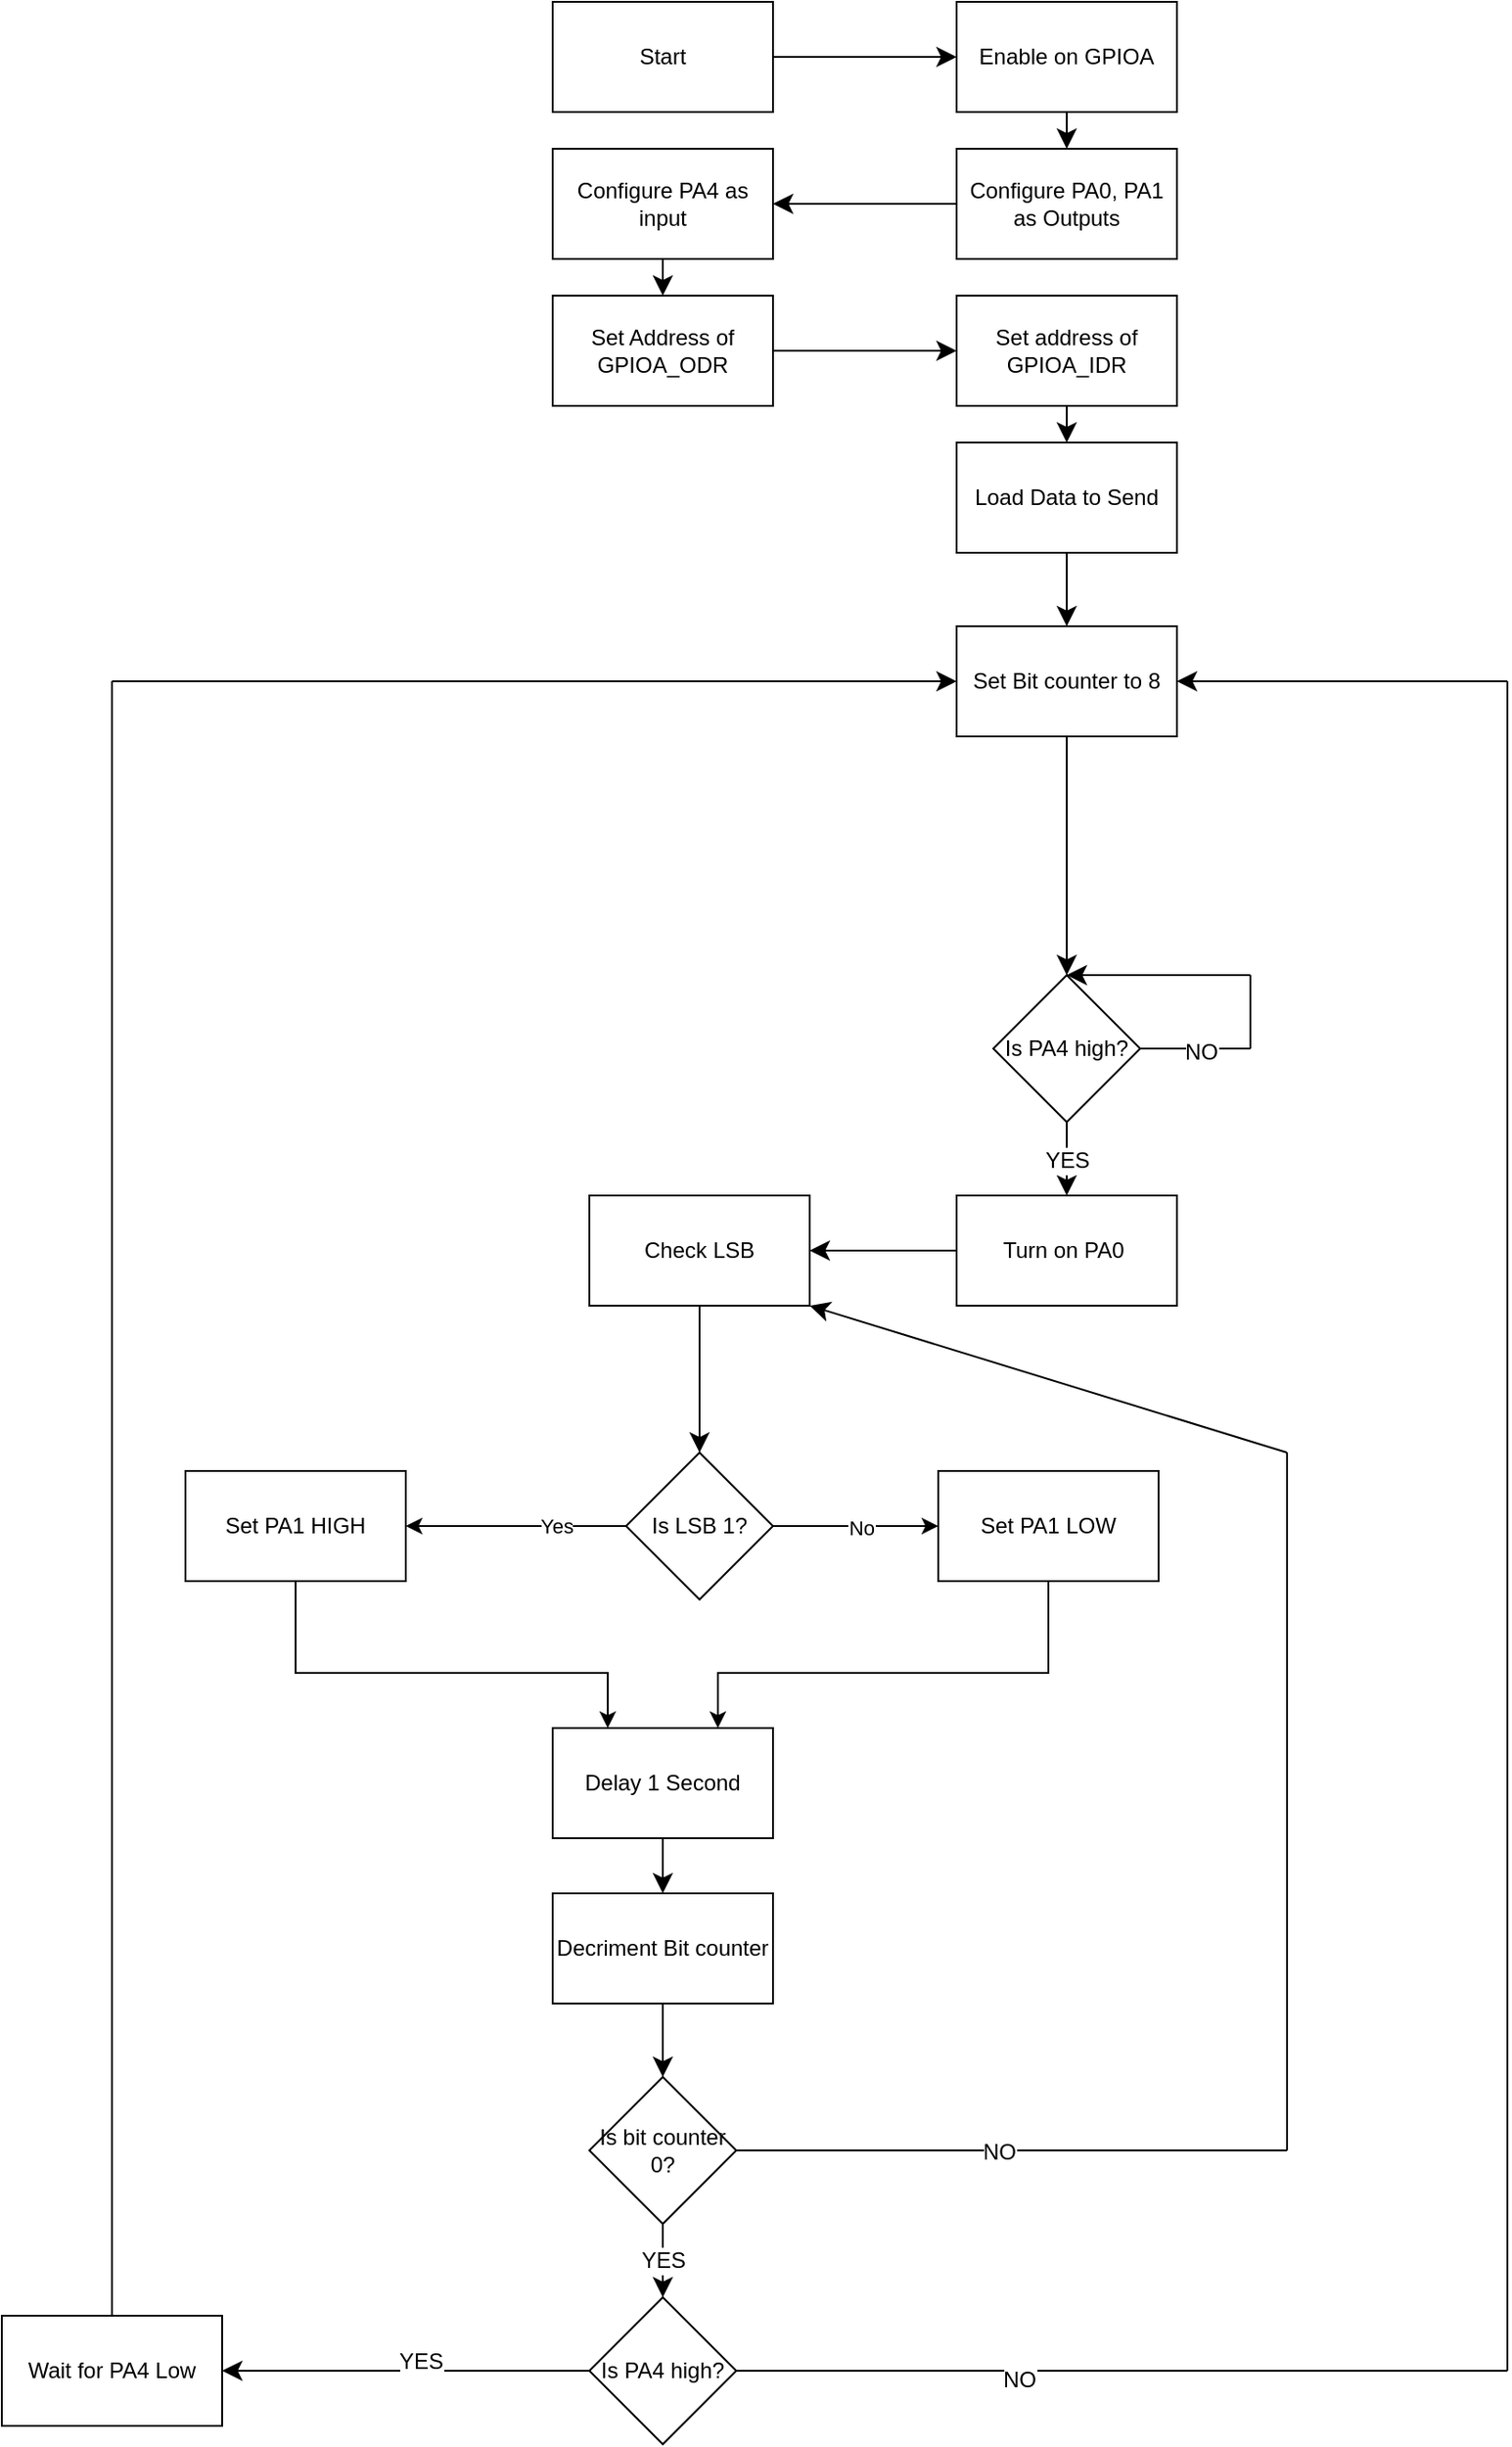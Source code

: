 <mxfile version="28.0.7">
  <diagram name="Page-1" id="XIZshbfn7NMJk_1GvI07">
    <mxGraphModel dx="2587" dy="2285" grid="1" gridSize="10" guides="1" tooltips="1" connect="1" arrows="1" fold="1" page="1" pageScale="1" pageWidth="850" pageHeight="1100" math="0" shadow="0">
      <root>
        <mxCell id="0" />
        <mxCell id="1" parent="0" />
        <mxCell id="QBpZ6xTL5SgzaReXafCs-58" style="edgeStyle=none;curved=1;rounded=0;orthogonalLoop=1;jettySize=auto;html=1;exitX=0.5;exitY=1;exitDx=0;exitDy=0;entryX=0.5;entryY=0;entryDx=0;entryDy=0;fontSize=12;startSize=8;endSize=8;" edge="1" parent="1" source="JjKQ8CQkzTSP6PZhoDlF-1" target="QBpZ6xTL5SgzaReXafCs-57">
          <mxGeometry relative="1" as="geometry" />
        </mxCell>
        <mxCell id="JjKQ8CQkzTSP6PZhoDlF-1" value="Load Data to Send" style="rounded=0;whiteSpace=wrap;html=1;" parent="1" vertex="1">
          <mxGeometry x="-100" y="230" width="120" height="60" as="geometry" />
        </mxCell>
        <mxCell id="QBpZ6xTL5SgzaReXafCs-24" style="edgeStyle=none;curved=1;rounded=0;orthogonalLoop=1;jettySize=auto;html=1;entryX=0.5;entryY=0;entryDx=0;entryDy=0;fontSize=12;startSize=8;endSize=8;" edge="1" parent="1" source="JjKQ8CQkzTSP6PZhoDlF-5" target="JjKQ8CQkzTSP6PZhoDlF-6">
          <mxGeometry relative="1" as="geometry" />
        </mxCell>
        <mxCell id="JjKQ8CQkzTSP6PZhoDlF-5" value="Enable on GPIOA" style="whiteSpace=wrap;html=1;" parent="1" vertex="1">
          <mxGeometry x="-100" y="-10" width="120" height="60" as="geometry" />
        </mxCell>
        <mxCell id="QBpZ6xTL5SgzaReXafCs-23" style="edgeStyle=none;curved=1;rounded=0;orthogonalLoop=1;jettySize=auto;html=1;entryX=1;entryY=0.5;entryDx=0;entryDy=0;fontSize=12;startSize=8;endSize=8;" edge="1" parent="1" source="JjKQ8CQkzTSP6PZhoDlF-6" target="QBpZ6xTL5SgzaReXafCs-1">
          <mxGeometry relative="1" as="geometry" />
        </mxCell>
        <mxCell id="JjKQ8CQkzTSP6PZhoDlF-6" value="Configure PA0, PA1 as Outputs" style="whiteSpace=wrap;html=1;" parent="1" vertex="1">
          <mxGeometry x="-100" y="70" width="120" height="60" as="geometry" />
        </mxCell>
        <mxCell id="QBpZ6xTL5SgzaReXafCs-21" style="edgeStyle=none;curved=1;rounded=0;orthogonalLoop=1;jettySize=auto;html=1;entryX=0;entryY=0.5;entryDx=0;entryDy=0;fontSize=12;startSize=8;endSize=8;" edge="1" parent="1" source="JjKQ8CQkzTSP6PZhoDlF-7" target="QBpZ6xTL5SgzaReXafCs-2">
          <mxGeometry relative="1" as="geometry" />
        </mxCell>
        <mxCell id="JjKQ8CQkzTSP6PZhoDlF-7" value="Set Address of GPIOA_ODR" style="whiteSpace=wrap;html=1;" parent="1" vertex="1">
          <mxGeometry x="-320" y="150" width="120" height="60" as="geometry" />
        </mxCell>
        <mxCell id="QBpZ6xTL5SgzaReXafCs-38" style="edgeStyle=none;curved=1;rounded=0;orthogonalLoop=1;jettySize=auto;html=1;entryX=1;entryY=0.5;entryDx=0;entryDy=0;fontSize=12;startSize=8;endSize=8;" edge="1" parent="1" source="JjKQ8CQkzTSP6PZhoDlF-8" target="JjKQ8CQkzTSP6PZhoDlF-9">
          <mxGeometry relative="1" as="geometry" />
        </mxCell>
        <mxCell id="JjKQ8CQkzTSP6PZhoDlF-8" value="Turn on PA0&amp;nbsp;" style="whiteSpace=wrap;html=1;" parent="1" vertex="1">
          <mxGeometry x="-100" y="640" width="120" height="60" as="geometry" />
        </mxCell>
        <mxCell id="QBpZ6xTL5SgzaReXafCs-39" style="edgeStyle=none;curved=1;rounded=0;orthogonalLoop=1;jettySize=auto;html=1;fontSize=12;startSize=8;endSize=8;" edge="1" parent="1" source="JjKQ8CQkzTSP6PZhoDlF-9" target="JjKQ8CQkzTSP6PZhoDlF-11">
          <mxGeometry relative="1" as="geometry" />
        </mxCell>
        <mxCell id="JjKQ8CQkzTSP6PZhoDlF-9" value="Check LSB" style="whiteSpace=wrap;html=1;" parent="1" vertex="1">
          <mxGeometry x="-300" y="640" width="120" height="60" as="geometry" />
        </mxCell>
        <mxCell id="JjKQ8CQkzTSP6PZhoDlF-12" style="edgeStyle=orthogonalEdgeStyle;rounded=0;orthogonalLoop=1;jettySize=auto;html=1;entryX=1;entryY=0.5;entryDx=0;entryDy=0;" parent="1" source="JjKQ8CQkzTSP6PZhoDlF-11" target="JjKQ8CQkzTSP6PZhoDlF-13" edge="1">
          <mxGeometry relative="1" as="geometry">
            <mxPoint x="-190" y="1090" as="targetPoint" />
          </mxGeometry>
        </mxCell>
        <mxCell id="JjKQ8CQkzTSP6PZhoDlF-14" value="Yes" style="edgeLabel;html=1;align=center;verticalAlign=middle;resizable=0;points=[];" parent="JjKQ8CQkzTSP6PZhoDlF-12" vertex="1" connectable="0">
          <mxGeometry x="-0.365" relative="1" as="geometry">
            <mxPoint as="offset" />
          </mxGeometry>
        </mxCell>
        <mxCell id="JjKQ8CQkzTSP6PZhoDlF-15" style="edgeStyle=orthogonalEdgeStyle;rounded=0;orthogonalLoop=1;jettySize=auto;html=1;exitX=1;exitY=0.5;exitDx=0;exitDy=0;entryX=0;entryY=0.5;entryDx=0;entryDy=0;" parent="1" source="JjKQ8CQkzTSP6PZhoDlF-11" target="JjKQ8CQkzTSP6PZhoDlF-17" edge="1">
          <mxGeometry relative="1" as="geometry">
            <mxPoint x="180" y="1090" as="targetPoint" />
          </mxGeometry>
        </mxCell>
        <mxCell id="JjKQ8CQkzTSP6PZhoDlF-16" value="No" style="edgeLabel;html=1;align=center;verticalAlign=middle;resizable=0;points=[];" parent="JjKQ8CQkzTSP6PZhoDlF-15" vertex="1" connectable="0">
          <mxGeometry x="0.029" y="-1" relative="1" as="geometry">
            <mxPoint x="1" as="offset" />
          </mxGeometry>
        </mxCell>
        <mxCell id="JjKQ8CQkzTSP6PZhoDlF-11" value="Is LSB 1?" style="rhombus;whiteSpace=wrap;html=1;" parent="1" vertex="1">
          <mxGeometry x="-280" y="780" width="80" height="80" as="geometry" />
        </mxCell>
        <mxCell id="JjKQ8CQkzTSP6PZhoDlF-21" style="edgeStyle=orthogonalEdgeStyle;rounded=0;orthogonalLoop=1;jettySize=auto;html=1;entryX=0.25;entryY=0;entryDx=0;entryDy=0;exitX=0.5;exitY=1;exitDx=0;exitDy=0;" parent="1" source="JjKQ8CQkzTSP6PZhoDlF-13" target="JjKQ8CQkzTSP6PZhoDlF-20" edge="1">
          <mxGeometry relative="1" as="geometry">
            <mxPoint y="1360" as="targetPoint" />
            <Array as="points">
              <mxPoint x="-460" y="900" />
              <mxPoint x="-290" y="900" />
            </Array>
            <mxPoint x="-470" y="890" as="sourcePoint" />
          </mxGeometry>
        </mxCell>
        <mxCell id="JjKQ8CQkzTSP6PZhoDlF-13" value="Set PA1 HIGH" style="whiteSpace=wrap;html=1;" parent="1" vertex="1">
          <mxGeometry x="-520" y="790" width="120" height="60" as="geometry" />
        </mxCell>
        <mxCell id="JjKQ8CQkzTSP6PZhoDlF-19" style="edgeStyle=orthogonalEdgeStyle;rounded=0;orthogonalLoop=1;jettySize=auto;html=1;exitX=0.5;exitY=1;exitDx=0;exitDy=0;entryX=0.75;entryY=0;entryDx=0;entryDy=0;" parent="1" source="JjKQ8CQkzTSP6PZhoDlF-17" target="JjKQ8CQkzTSP6PZhoDlF-20" edge="1">
          <mxGeometry relative="1" as="geometry">
            <mxPoint x="-230" y="950" as="targetPoint" />
            <Array as="points">
              <mxPoint x="-50" y="900" />
              <mxPoint x="-230" y="900" />
            </Array>
          </mxGeometry>
        </mxCell>
        <mxCell id="JjKQ8CQkzTSP6PZhoDlF-17" value="Set PA1 LOW" style="whiteSpace=wrap;html=1;" parent="1" vertex="1">
          <mxGeometry x="-110" y="790" width="120" height="60" as="geometry" />
        </mxCell>
        <mxCell id="QBpZ6xTL5SgzaReXafCs-67" style="edgeStyle=none;curved=1;rounded=0;orthogonalLoop=1;jettySize=auto;html=1;exitX=0.5;exitY=1;exitDx=0;exitDy=0;entryX=0.5;entryY=0;entryDx=0;entryDy=0;fontSize=12;startSize=8;endSize=8;" edge="1" parent="1" source="JjKQ8CQkzTSP6PZhoDlF-20" target="QBpZ6xTL5SgzaReXafCs-60">
          <mxGeometry relative="1" as="geometry" />
        </mxCell>
        <mxCell id="JjKQ8CQkzTSP6PZhoDlF-20" value="Delay 1 Second" style="whiteSpace=wrap;html=1;" parent="1" vertex="1">
          <mxGeometry x="-320" y="930" width="120" height="60" as="geometry" />
        </mxCell>
        <mxCell id="QBpZ6xTL5SgzaReXafCs-25" style="edgeStyle=none;curved=1;rounded=0;orthogonalLoop=1;jettySize=auto;html=1;fontSize=12;startSize=8;endSize=8;" edge="1" parent="1" source="JjKQ8CQkzTSP6PZhoDlF-22" target="JjKQ8CQkzTSP6PZhoDlF-5">
          <mxGeometry relative="1" as="geometry" />
        </mxCell>
        <mxCell id="JjKQ8CQkzTSP6PZhoDlF-22" value="Start" style="whiteSpace=wrap;html=1;" parent="1" vertex="1">
          <mxGeometry x="-320" y="-10" width="120" height="60" as="geometry" />
        </mxCell>
        <mxCell id="QBpZ6xTL5SgzaReXafCs-22" style="edgeStyle=none;curved=1;rounded=0;orthogonalLoop=1;jettySize=auto;html=1;entryX=0.5;entryY=0;entryDx=0;entryDy=0;fontSize=12;startSize=8;endSize=8;" edge="1" parent="1" source="QBpZ6xTL5SgzaReXafCs-1" target="JjKQ8CQkzTSP6PZhoDlF-7">
          <mxGeometry relative="1" as="geometry" />
        </mxCell>
        <mxCell id="QBpZ6xTL5SgzaReXafCs-1" value="Configure PA4 as input" style="whiteSpace=wrap;html=1;" vertex="1" parent="1">
          <mxGeometry x="-320" y="70" width="120" height="60" as="geometry" />
        </mxCell>
        <mxCell id="QBpZ6xTL5SgzaReXafCs-20" style="edgeStyle=none;curved=1;rounded=0;orthogonalLoop=1;jettySize=auto;html=1;entryX=0.5;entryY=0;entryDx=0;entryDy=0;fontSize=12;startSize=8;endSize=8;" edge="1" parent="1" source="QBpZ6xTL5SgzaReXafCs-2" target="JjKQ8CQkzTSP6PZhoDlF-1">
          <mxGeometry relative="1" as="geometry" />
        </mxCell>
        <mxCell id="QBpZ6xTL5SgzaReXafCs-2" value="Set address of GPIOA_IDR" style="whiteSpace=wrap;html=1;" vertex="1" parent="1">
          <mxGeometry x="-100" y="150" width="120" height="60" as="geometry" />
        </mxCell>
        <mxCell id="QBpZ6xTL5SgzaReXafCs-5" style="edgeStyle=none;curved=1;rounded=0;orthogonalLoop=1;jettySize=auto;html=1;exitX=0.5;exitY=1;exitDx=0;exitDy=0;fontSize=12;startSize=8;endSize=8;entryX=0.5;entryY=0;entryDx=0;entryDy=0;" edge="1" parent="1" source="QBpZ6xTL5SgzaReXafCs-4" target="JjKQ8CQkzTSP6PZhoDlF-8">
          <mxGeometry relative="1" as="geometry">
            <mxPoint x="-40" y="650" as="targetPoint" />
          </mxGeometry>
        </mxCell>
        <mxCell id="QBpZ6xTL5SgzaReXafCs-15" value="YES" style="edgeLabel;html=1;align=center;verticalAlign=middle;resizable=0;points=[];fontSize=12;" vertex="1" connectable="0" parent="QBpZ6xTL5SgzaReXafCs-5">
          <mxGeometry x="0.086" y="4" relative="1" as="geometry">
            <mxPoint x="-4" y="-1" as="offset" />
          </mxGeometry>
        </mxCell>
        <mxCell id="QBpZ6xTL5SgzaReXafCs-4" value="Is PA4 high?" style="rhombus;whiteSpace=wrap;html=1;" vertex="1" parent="1">
          <mxGeometry x="-80" y="520" width="80" height="80" as="geometry" />
        </mxCell>
        <mxCell id="QBpZ6xTL5SgzaReXafCs-10" value="" style="endArrow=none;html=1;rounded=0;fontSize=12;startSize=8;endSize=8;curved=1;" edge="1" parent="1">
          <mxGeometry width="50" height="50" relative="1" as="geometry">
            <mxPoint y="560" as="sourcePoint" />
            <mxPoint x="60" y="560" as="targetPoint" />
          </mxGeometry>
        </mxCell>
        <mxCell id="QBpZ6xTL5SgzaReXafCs-14" value="NO" style="edgeLabel;html=1;align=center;verticalAlign=middle;resizable=0;points=[];fontSize=12;" vertex="1" connectable="0" parent="QBpZ6xTL5SgzaReXafCs-10">
          <mxGeometry x="0.075" y="-2" relative="1" as="geometry">
            <mxPoint as="offset" />
          </mxGeometry>
        </mxCell>
        <mxCell id="QBpZ6xTL5SgzaReXafCs-11" value="" style="endArrow=none;html=1;rounded=0;fontSize=12;startSize=8;endSize=8;curved=1;" edge="1" parent="1">
          <mxGeometry width="50" height="50" relative="1" as="geometry">
            <mxPoint x="60" y="560" as="sourcePoint" />
            <mxPoint x="60" y="520" as="targetPoint" />
          </mxGeometry>
        </mxCell>
        <mxCell id="QBpZ6xTL5SgzaReXafCs-12" value="" style="endArrow=classic;html=1;rounded=0;fontSize=12;startSize=8;endSize=8;curved=1;entryX=0.5;entryY=0;entryDx=0;entryDy=0;" edge="1" parent="1" target="QBpZ6xTL5SgzaReXafCs-4">
          <mxGeometry width="50" height="50" relative="1" as="geometry">
            <mxPoint x="60" y="520" as="sourcePoint" />
            <mxPoint x="-40" y="510" as="targetPoint" />
          </mxGeometry>
        </mxCell>
        <mxCell id="QBpZ6xTL5SgzaReXafCs-33" value="" style="endArrow=none;html=1;rounded=0;fontSize=12;startSize=8;endSize=8;curved=1;exitX=1;exitY=0.5;exitDx=0;exitDy=0;" edge="1" parent="1" source="QBpZ6xTL5SgzaReXafCs-40">
          <mxGeometry width="50" height="50" relative="1" as="geometry">
            <mxPoint x="10" y="1270" as="sourcePoint" />
            <mxPoint x="80" y="1160" as="targetPoint" />
          </mxGeometry>
        </mxCell>
        <mxCell id="QBpZ6xTL5SgzaReXafCs-61" value="NO" style="edgeLabel;html=1;align=center;verticalAlign=middle;resizable=0;points=[];fontSize=12;" vertex="1" connectable="0" parent="QBpZ6xTL5SgzaReXafCs-33">
          <mxGeometry x="-0.048" y="-1" relative="1" as="geometry">
            <mxPoint as="offset" />
          </mxGeometry>
        </mxCell>
        <mxCell id="QBpZ6xTL5SgzaReXafCs-35" value="" style="endArrow=none;html=1;rounded=0;fontSize=12;startSize=8;endSize=8;curved=1;" edge="1" parent="1">
          <mxGeometry width="50" height="50" relative="1" as="geometry">
            <mxPoint x="80" y="1160" as="sourcePoint" />
            <mxPoint x="80" y="780" as="targetPoint" />
          </mxGeometry>
        </mxCell>
        <mxCell id="QBpZ6xTL5SgzaReXafCs-37" value="" style="endArrow=classic;html=1;rounded=0;fontSize=12;startSize=8;endSize=8;curved=1;entryX=1;entryY=1;entryDx=0;entryDy=0;" edge="1" parent="1" target="JjKQ8CQkzTSP6PZhoDlF-9">
          <mxGeometry width="50" height="50" relative="1" as="geometry">
            <mxPoint x="80" y="780" as="sourcePoint" />
            <mxPoint x="-200" y="770" as="targetPoint" />
          </mxGeometry>
        </mxCell>
        <mxCell id="QBpZ6xTL5SgzaReXafCs-43" value="YES" style="edgeStyle=none;curved=1;rounded=0;orthogonalLoop=1;jettySize=auto;html=1;fontSize=12;startSize=8;endSize=8;entryX=0.5;entryY=0;entryDx=0;entryDy=0;" edge="1" parent="1" source="QBpZ6xTL5SgzaReXafCs-40" target="QBpZ6xTL5SgzaReXafCs-46">
          <mxGeometry relative="1" as="geometry">
            <mxPoint x="-250" y="1330" as="targetPoint" />
          </mxGeometry>
        </mxCell>
        <mxCell id="QBpZ6xTL5SgzaReXafCs-40" value="Is bit counter 0?" style="rhombus;whiteSpace=wrap;html=1;" vertex="1" parent="1">
          <mxGeometry x="-300" y="1120" width="80" height="80" as="geometry" />
        </mxCell>
        <mxCell id="QBpZ6xTL5SgzaReXafCs-41" style="edgeStyle=none;curved=1;rounded=0;orthogonalLoop=1;jettySize=auto;html=1;exitX=1;exitY=0;exitDx=0;exitDy=0;fontSize=12;startSize=8;endSize=8;" edge="1" parent="1" source="QBpZ6xTL5SgzaReXafCs-40" target="QBpZ6xTL5SgzaReXafCs-40">
          <mxGeometry relative="1" as="geometry" />
        </mxCell>
        <mxCell id="QBpZ6xTL5SgzaReXafCs-47" style="edgeStyle=none;curved=1;rounded=0;orthogonalLoop=1;jettySize=auto;html=1;fontSize=12;startSize=8;endSize=8;entryX=1;entryY=0.5;entryDx=0;entryDy=0;" edge="1" parent="1" source="QBpZ6xTL5SgzaReXafCs-46" target="QBpZ6xTL5SgzaReXafCs-49">
          <mxGeometry relative="1" as="geometry">
            <mxPoint x="-50" y="1180" as="targetPoint" />
          </mxGeometry>
        </mxCell>
        <mxCell id="QBpZ6xTL5SgzaReXafCs-48" value="YES" style="edgeLabel;html=1;align=center;verticalAlign=middle;resizable=0;points=[];fontSize=12;" vertex="1" connectable="0" parent="QBpZ6xTL5SgzaReXafCs-47">
          <mxGeometry x="-0.081" y="-5" relative="1" as="geometry">
            <mxPoint as="offset" />
          </mxGeometry>
        </mxCell>
        <mxCell id="QBpZ6xTL5SgzaReXafCs-46" value="Is PA4 high?" style="rhombus;whiteSpace=wrap;html=1;" vertex="1" parent="1">
          <mxGeometry x="-300" y="1240" width="80" height="80" as="geometry" />
        </mxCell>
        <mxCell id="QBpZ6xTL5SgzaReXafCs-49" value="Wait for PA4 Low" style="whiteSpace=wrap;html=1;" vertex="1" parent="1">
          <mxGeometry x="-620" y="1250" width="120" height="60" as="geometry" />
        </mxCell>
        <mxCell id="QBpZ6xTL5SgzaReXafCs-54" value="" style="endArrow=none;html=1;rounded=0;fontSize=12;startSize=8;endSize=8;curved=1;exitX=0.5;exitY=0;exitDx=0;exitDy=0;" edge="1" parent="1" source="QBpZ6xTL5SgzaReXafCs-49">
          <mxGeometry width="50" height="50" relative="1" as="geometry">
            <mxPoint x="-690" y="930" as="sourcePoint" />
            <mxPoint x="-560" y="360" as="targetPoint" />
          </mxGeometry>
        </mxCell>
        <mxCell id="QBpZ6xTL5SgzaReXafCs-56" value="" style="endArrow=classic;html=1;rounded=0;fontSize=12;startSize=8;endSize=8;curved=1;entryX=0;entryY=0.5;entryDx=0;entryDy=0;" edge="1" parent="1" target="QBpZ6xTL5SgzaReXafCs-57">
          <mxGeometry width="50" height="50" relative="1" as="geometry">
            <mxPoint x="-560" y="360" as="sourcePoint" />
            <mxPoint x="-350" y="530" as="targetPoint" />
          </mxGeometry>
        </mxCell>
        <mxCell id="QBpZ6xTL5SgzaReXafCs-59" style="edgeStyle=none;curved=1;rounded=0;orthogonalLoop=1;jettySize=auto;html=1;exitX=0.5;exitY=1;exitDx=0;exitDy=0;entryX=0.5;entryY=0;entryDx=0;entryDy=0;fontSize=12;startSize=8;endSize=8;" edge="1" parent="1" source="QBpZ6xTL5SgzaReXafCs-57" target="QBpZ6xTL5SgzaReXafCs-4">
          <mxGeometry relative="1" as="geometry" />
        </mxCell>
        <mxCell id="QBpZ6xTL5SgzaReXafCs-57" value="Set Bit counter to 8" style="rounded=0;whiteSpace=wrap;html=1;" vertex="1" parent="1">
          <mxGeometry x="-100" y="330" width="120" height="60" as="geometry" />
        </mxCell>
        <mxCell id="QBpZ6xTL5SgzaReXafCs-68" style="edgeStyle=none;curved=1;rounded=0;orthogonalLoop=1;jettySize=auto;html=1;exitX=0.5;exitY=1;exitDx=0;exitDy=0;entryX=0.5;entryY=0;entryDx=0;entryDy=0;fontSize=12;startSize=8;endSize=8;" edge="1" parent="1" source="QBpZ6xTL5SgzaReXafCs-60" target="QBpZ6xTL5SgzaReXafCs-40">
          <mxGeometry relative="1" as="geometry" />
        </mxCell>
        <mxCell id="QBpZ6xTL5SgzaReXafCs-60" value="Decriment Bit counter" style="whiteSpace=wrap;html=1;" vertex="1" parent="1">
          <mxGeometry x="-320" y="1020" width="120" height="60" as="geometry" />
        </mxCell>
        <mxCell id="QBpZ6xTL5SgzaReXafCs-63" value="" style="endArrow=none;html=1;rounded=0;fontSize=12;startSize=8;endSize=8;curved=1;exitX=1;exitY=0.5;exitDx=0;exitDy=0;" edge="1" parent="1" source="QBpZ6xTL5SgzaReXafCs-46">
          <mxGeometry width="50" height="50" relative="1" as="geometry">
            <mxPoint x="-170" y="1330" as="sourcePoint" />
            <mxPoint x="200" y="1280" as="targetPoint" />
          </mxGeometry>
        </mxCell>
        <mxCell id="QBpZ6xTL5SgzaReXafCs-64" value="NO" style="edgeLabel;html=1;align=center;verticalAlign=middle;resizable=0;points=[];fontSize=12;" vertex="1" connectable="0" parent="QBpZ6xTL5SgzaReXafCs-63">
          <mxGeometry x="-0.265" y="-5" relative="1" as="geometry">
            <mxPoint x="-1" as="offset" />
          </mxGeometry>
        </mxCell>
        <mxCell id="QBpZ6xTL5SgzaReXafCs-65" value="" style="endArrow=none;html=1;rounded=0;fontSize=12;startSize=8;endSize=8;curved=1;" edge="1" parent="1">
          <mxGeometry width="50" height="50" relative="1" as="geometry">
            <mxPoint x="200" y="1280" as="sourcePoint" />
            <mxPoint x="200" y="360" as="targetPoint" />
          </mxGeometry>
        </mxCell>
        <mxCell id="QBpZ6xTL5SgzaReXafCs-66" value="" style="endArrow=classic;html=1;rounded=0;fontSize=12;startSize=8;endSize=8;curved=1;entryX=1;entryY=0.5;entryDx=0;entryDy=0;" edge="1" parent="1" target="QBpZ6xTL5SgzaReXafCs-57">
          <mxGeometry width="50" height="50" relative="1" as="geometry">
            <mxPoint x="200" y="360" as="sourcePoint" />
            <mxPoint x="120" y="360" as="targetPoint" />
          </mxGeometry>
        </mxCell>
      </root>
    </mxGraphModel>
  </diagram>
</mxfile>
